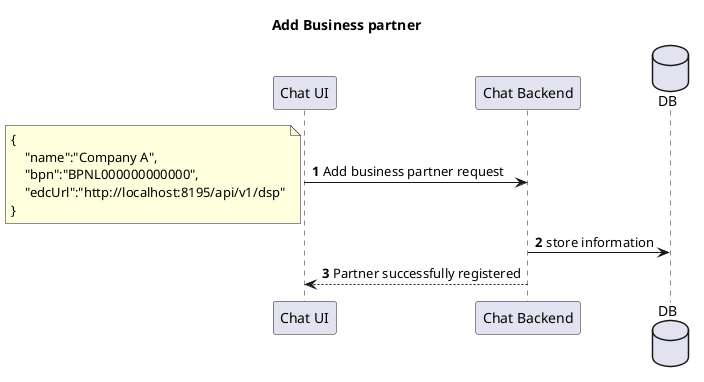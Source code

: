 @startuml
'https://plantuml.com/sequence-diagram
title Add Business partner

participant "Chat UI" as s_ui order 1
participant "Chat Backend" as s_be order 5
database "DB" as s_db order 10
autonumber
s_ui -> s_be : Add business partner request
note left
{
    "name":"Company A",
    "bpn":"BPNL000000000000",
    "edcUrl":"http://localhost:8195/api/v1/dsp"
}
end note
s_be -> s_db : store information
s_be --> s_ui : Partner successfully registered

@enduml
